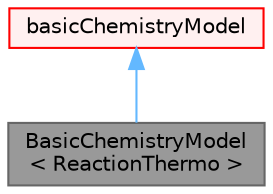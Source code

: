 digraph "BasicChemistryModel&lt; ReactionThermo &gt;"
{
 // LATEX_PDF_SIZE
  bgcolor="transparent";
  edge [fontname=Helvetica,fontsize=10,labelfontname=Helvetica,labelfontsize=10];
  node [fontname=Helvetica,fontsize=10,shape=box,height=0.2,width=0.4];
  Node1 [id="Node000001",label="BasicChemistryModel\l\< ReactionThermo \>",height=0.2,width=0.4,color="gray40", fillcolor="grey60", style="filled", fontcolor="black",tooltip="Basic chemistry model templated on thermodynamics."];
  Node2 -> Node1 [id="edge1_Node000001_Node000002",dir="back",color="steelblue1",style="solid",tooltip=" "];
  Node2 [id="Node000002",label="basicChemistryModel",height=0.2,width=0.4,color="red", fillcolor="#FFF0F0", style="filled",URL="$classFoam_1_1basicChemistryModel.html",tooltip="Base class for chemistry models."];
}
